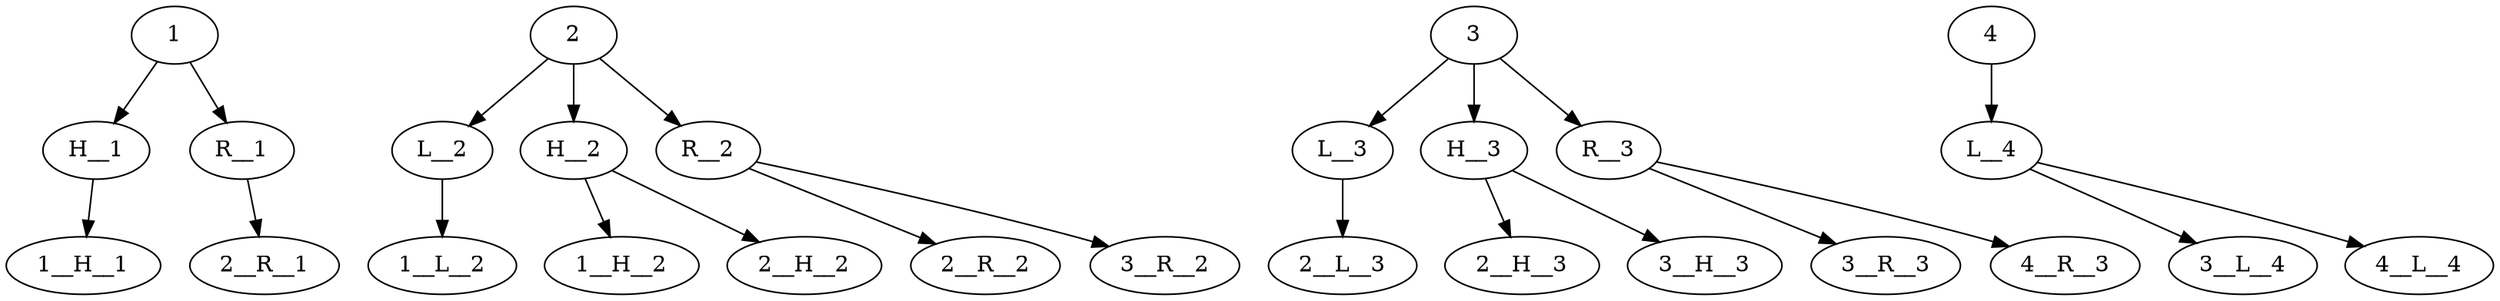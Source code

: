 strict digraph  {
1;
H__1;
"1__H__1";
R__1;
"2__R__1";
2;
L__2;
"1__L__2";
H__2;
"1__H__2";
"2__H__2";
R__2;
"2__R__2";
"3__R__2";
3;
L__3;
"2__L__3";
H__3;
"2__H__3";
"3__H__3";
R__3;
"3__R__3";
"4__R__3";
4;
L__4;
"3__L__4";
"4__L__4";
1 -> H__1;
1 -> R__1;
H__1 -> "1__H__1"  [weight=1];
R__1 -> "2__R__1"  [weight=1];
2 -> L__2;
2 -> H__2;
2 -> R__2;
L__2 -> "1__L__2"  [weight=1];
H__2 -> "1__H__2"  [weight="0.5"];
H__2 -> "2__H__2"  [weight="0.5"];
R__2 -> "2__R__2"  [weight="0.2"];
R__2 -> "3__R__2"  [weight="0.8"];
3 -> L__3;
3 -> H__3;
3 -> R__3;
L__3 -> "2__L__3"  [weight=1];
H__3 -> "2__H__3"  [weight="0.3"];
H__3 -> "3__H__3"  [weight="0.7"];
R__3 -> "3__R__3"  [weight="0.4"];
R__3 -> "4__R__3"  [weight="0.6"];
4 -> L__4;
L__4 -> "3__L__4"  [weight="0.9"];
L__4 -> "4__L__4"  [weight="0.1"];
}
